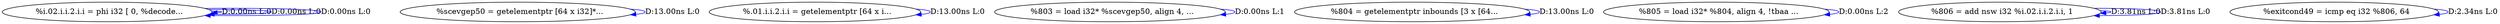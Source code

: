digraph {
Node0x419a0a0[label="  %i.02.i.i.2.i.i = phi i32 [ 0, %decode..."];
Node0x419a0a0 -> Node0x419a0a0[label="D:0.00ns L:0",color=blue];
Node0x419a0a0 -> Node0x419a0a0[label="D:0.00ns L:0",color=blue];
Node0x419a0a0 -> Node0x419a0a0[label="D:0.00ns L:0",color=blue];
Node0x419a1e0[label="  %scevgep50 = getelementptr [64 x i32]*..."];
Node0x419a1e0 -> Node0x419a1e0[label="D:13.00ns L:0",color=blue];
Node0x419a320[label="  %.01.i.i.2.i.i = getelementptr [64 x i..."];
Node0x419a320 -> Node0x419a320[label="D:13.00ns L:0",color=blue];
Node0x419a460[label="  %803 = load i32* %scevgep50, align 4, ..."];
Node0x419a460 -> Node0x419a460[label="D:0.00ns L:1",color=blue];
Node0x419a5a0[label="  %804 = getelementptr inbounds [3 x [64..."];
Node0x419a5a0 -> Node0x419a5a0[label="D:13.00ns L:0",color=blue];
Node0x419a6e0[label="  %805 = load i32* %804, align 4, !tbaa ..."];
Node0x419a6e0 -> Node0x419a6e0[label="D:0.00ns L:2",color=blue];
Node0x419a960[label="  %806 = add nsw i32 %i.02.i.i.2.i.i, 1"];
Node0x419a960 -> Node0x419a960[label="D:3.81ns L:0",color=blue];
Node0x419a960 -> Node0x419a960[label="D:3.81ns L:0",color=blue];
Node0x419aaa0[label="  %exitcond49 = icmp eq i32 %806, 64"];
Node0x419aaa0 -> Node0x419aaa0[label="D:2.34ns L:0",color=blue];
}
